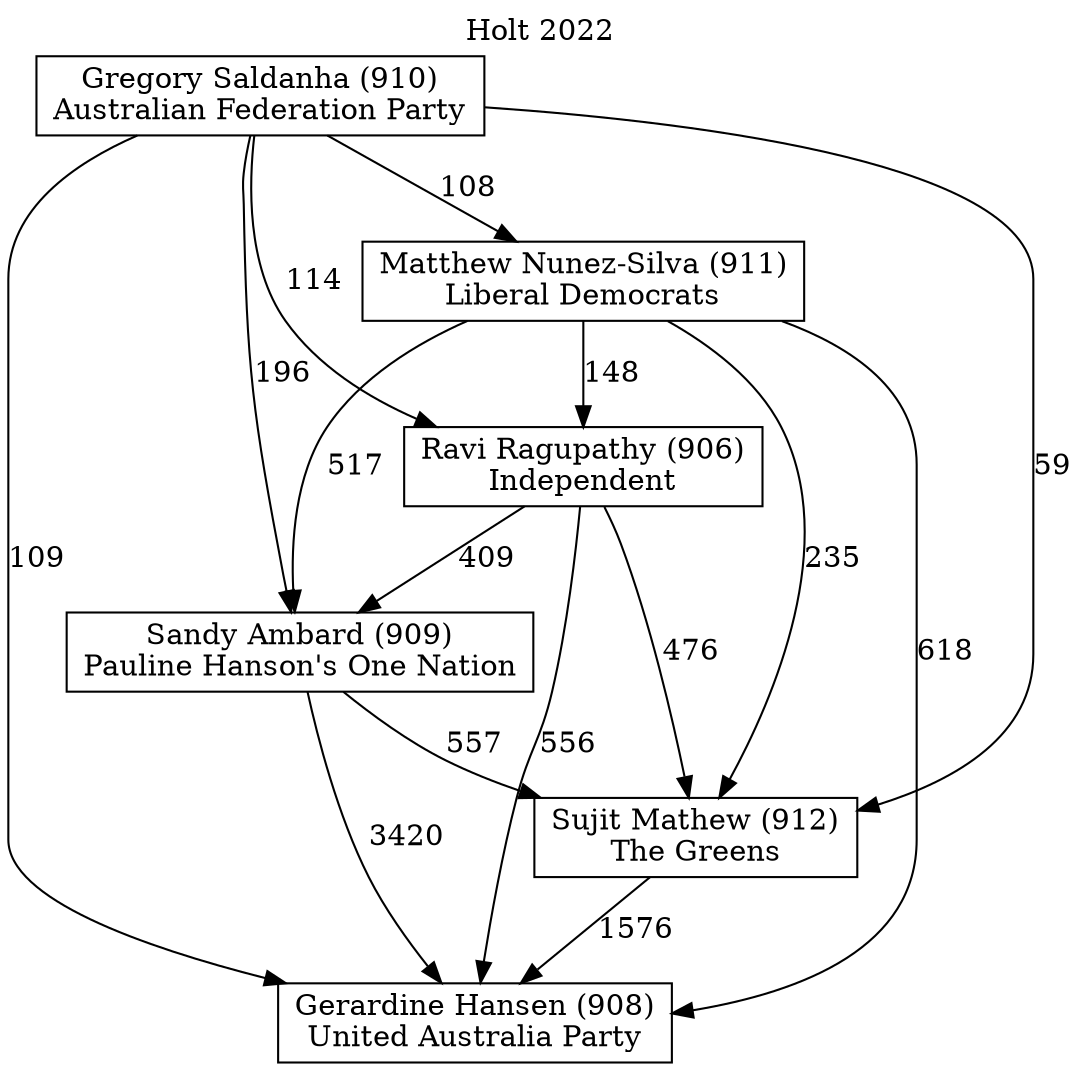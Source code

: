 // House preference flow
digraph "Gerardine Hansen (908)_Holt_2022" {
	graph [label="Holt 2022" labelloc=t mclimit=10]
	node [shape=box]
	"Gerardine Hansen (908)" [label="Gerardine Hansen (908)
United Australia Party"]
	"Sujit Mathew (912)" [label="Sujit Mathew (912)
The Greens"]
	"Sandy Ambard (909)" [label="Sandy Ambard (909)
Pauline Hanson's One Nation"]
	"Ravi Ragupathy (906)" [label="Ravi Ragupathy (906)
Independent"]
	"Matthew Nunez-Silva (911)" [label="Matthew Nunez-Silva (911)
Liberal Democrats"]
	"Gregory Saldanha (910)" [label="Gregory Saldanha (910)
Australian Federation Party"]
	"Sujit Mathew (912)" -> "Gerardine Hansen (908)" [label=1576]
	"Sandy Ambard (909)" -> "Sujit Mathew (912)" [label=557]
	"Ravi Ragupathy (906)" -> "Sandy Ambard (909)" [label=409]
	"Matthew Nunez-Silva (911)" -> "Ravi Ragupathy (906)" [label=148]
	"Gregory Saldanha (910)" -> "Matthew Nunez-Silva (911)" [label=108]
	"Sandy Ambard (909)" -> "Gerardine Hansen (908)" [label=3420]
	"Ravi Ragupathy (906)" -> "Gerardine Hansen (908)" [label=556]
	"Matthew Nunez-Silva (911)" -> "Gerardine Hansen (908)" [label=618]
	"Gregory Saldanha (910)" -> "Gerardine Hansen (908)" [label=109]
	"Gregory Saldanha (910)" -> "Ravi Ragupathy (906)" [label=114]
	"Matthew Nunez-Silva (911)" -> "Sandy Ambard (909)" [label=517]
	"Gregory Saldanha (910)" -> "Sandy Ambard (909)" [label=196]
	"Ravi Ragupathy (906)" -> "Sujit Mathew (912)" [label=476]
	"Matthew Nunez-Silva (911)" -> "Sujit Mathew (912)" [label=235]
	"Gregory Saldanha (910)" -> "Sujit Mathew (912)" [label=59]
}
